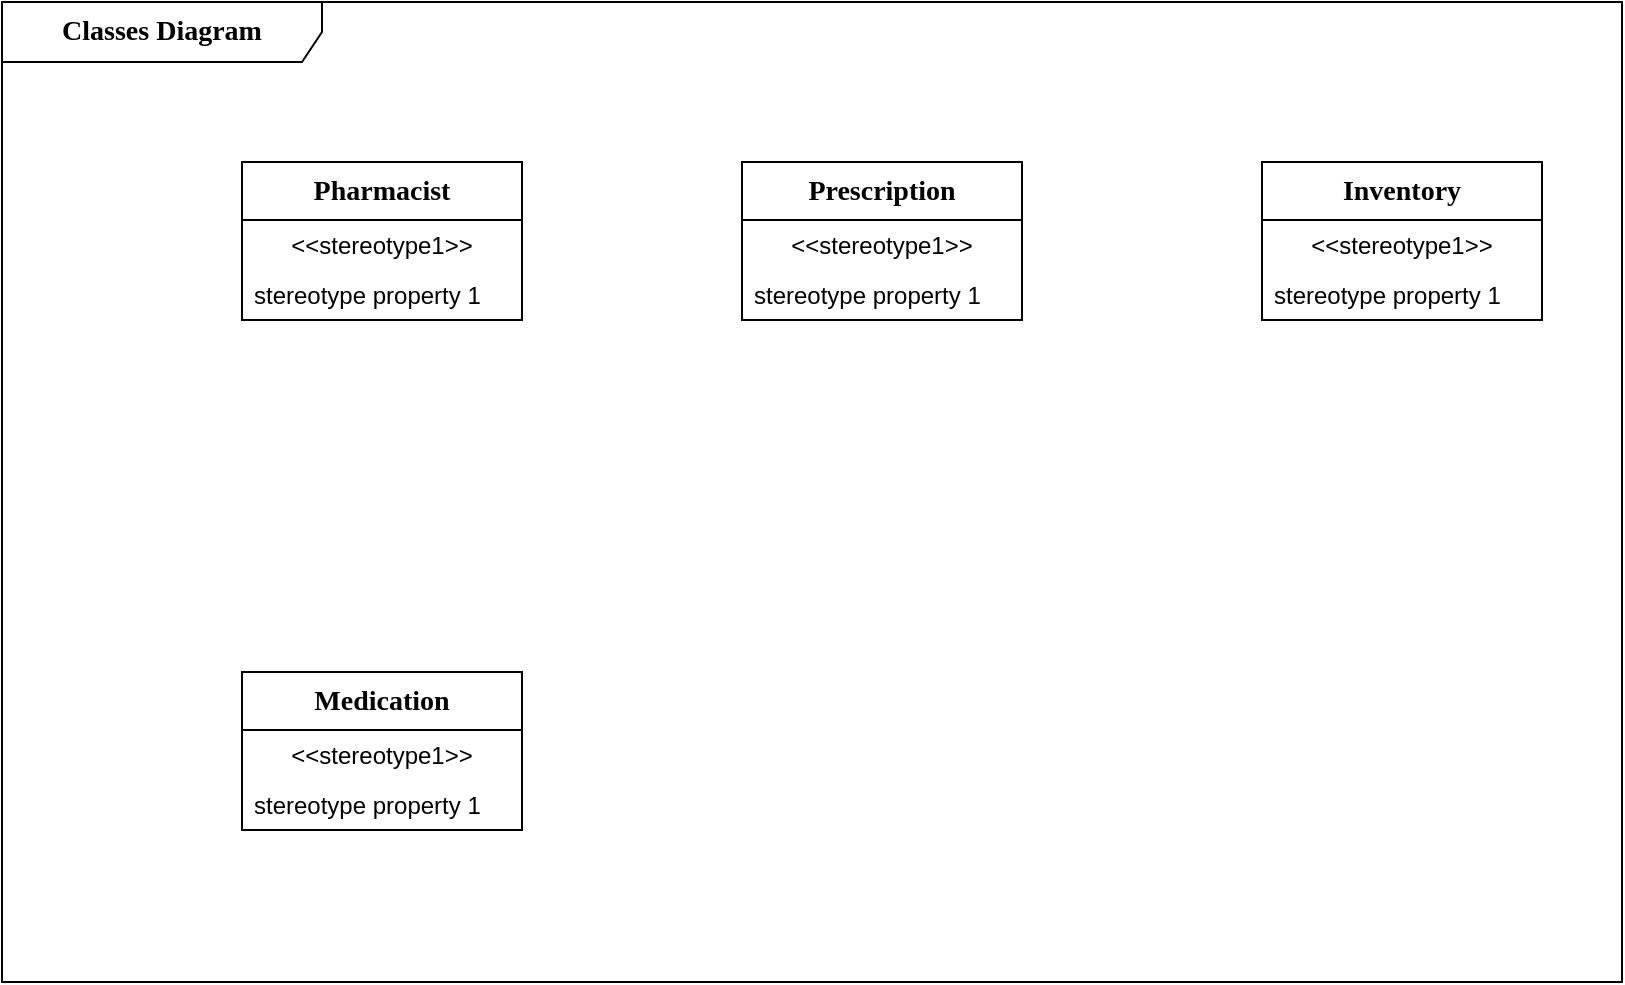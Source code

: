 <mxfile version="22.1.4" type="github">
  <diagram name="第 1 页" id="TqKDPVgios2m9M21Ib9q">
    <mxGraphModel dx="996" dy="569" grid="1" gridSize="10" guides="1" tooltips="1" connect="1" arrows="1" fold="1" page="1" pageScale="1" pageWidth="1169" pageHeight="827" math="0" shadow="0">
      <root>
        <mxCell id="0" />
        <mxCell id="1" parent="0" />
        <mxCell id="pDn7NoU3bp8SHhcb_bqM-1" value="&lt;font style=&quot;font-size: 14px;&quot; face=&quot;Times New Roman&quot;&gt;&lt;b&gt;Classes Diagram&lt;/b&gt;&lt;/font&gt;" style="shape=umlFrame;whiteSpace=wrap;html=1;pointerEvents=0;recursiveResize=0;container=1;collapsible=0;width=160;" vertex="1" parent="1">
          <mxGeometry x="40" width="810" height="490" as="geometry" />
        </mxCell>
        <mxCell id="pDn7NoU3bp8SHhcb_bqM-2" value="Pharmacist" style="swimlane;fontStyle=1;align=center;verticalAlign=middle;childLayout=stackLayout;horizontal=1;startSize=29;horizontalStack=0;resizeParent=1;resizeParentMax=0;resizeLast=0;collapsible=0;marginBottom=0;html=1;whiteSpace=wrap;fontFamily=Times New Roman;fontSize=14;" vertex="1" parent="pDn7NoU3bp8SHhcb_bqM-1">
          <mxGeometry x="120" y="80" width="140" height="79" as="geometry" />
        </mxCell>
        <mxCell id="pDn7NoU3bp8SHhcb_bqM-3" value="&amp;lt;&amp;lt;stereotype1&amp;gt;&amp;gt;" style="text;html=1;strokeColor=none;fillColor=none;align=center;verticalAlign=middle;spacingLeft=4;spacingRight=4;overflow=hidden;rotatable=0;points=[[0,0.5],[1,0.5]];portConstraint=eastwest;whiteSpace=wrap;" vertex="1" parent="pDn7NoU3bp8SHhcb_bqM-2">
          <mxGeometry y="29" width="140" height="25" as="geometry" />
        </mxCell>
        <mxCell id="pDn7NoU3bp8SHhcb_bqM-4" value="stereotype property 1" style="text;html=1;strokeColor=none;fillColor=none;align=left;verticalAlign=middle;spacingLeft=4;spacingRight=4;overflow=hidden;rotatable=0;points=[[0,0.5],[1,0.5]];portConstraint=eastwest;whiteSpace=wrap;" vertex="1" parent="pDn7NoU3bp8SHhcb_bqM-2">
          <mxGeometry y="54" width="140" height="25" as="geometry" />
        </mxCell>
        <mxCell id="pDn7NoU3bp8SHhcb_bqM-8" value="Medication" style="swimlane;fontStyle=1;align=center;verticalAlign=middle;childLayout=stackLayout;horizontal=1;startSize=29;horizontalStack=0;resizeParent=1;resizeParentMax=0;resizeLast=0;collapsible=0;marginBottom=0;html=1;whiteSpace=wrap;fontFamily=Times New Roman;fontSize=14;" vertex="1" parent="pDn7NoU3bp8SHhcb_bqM-1">
          <mxGeometry x="120" y="335" width="140" height="79" as="geometry" />
        </mxCell>
        <mxCell id="pDn7NoU3bp8SHhcb_bqM-9" value="&amp;lt;&amp;lt;stereotype1&amp;gt;&amp;gt;" style="text;html=1;strokeColor=none;fillColor=none;align=center;verticalAlign=middle;spacingLeft=4;spacingRight=4;overflow=hidden;rotatable=0;points=[[0,0.5],[1,0.5]];portConstraint=eastwest;whiteSpace=wrap;" vertex="1" parent="pDn7NoU3bp8SHhcb_bqM-8">
          <mxGeometry y="29" width="140" height="25" as="geometry" />
        </mxCell>
        <mxCell id="pDn7NoU3bp8SHhcb_bqM-10" value="stereotype property 1" style="text;html=1;strokeColor=none;fillColor=none;align=left;verticalAlign=middle;spacingLeft=4;spacingRight=4;overflow=hidden;rotatable=0;points=[[0,0.5],[1,0.5]];portConstraint=eastwest;whiteSpace=wrap;" vertex="1" parent="pDn7NoU3bp8SHhcb_bqM-8">
          <mxGeometry y="54" width="140" height="25" as="geometry" />
        </mxCell>
        <mxCell id="pDn7NoU3bp8SHhcb_bqM-5" value="Prescription" style="swimlane;fontStyle=1;align=center;verticalAlign=middle;childLayout=stackLayout;horizontal=1;startSize=29;horizontalStack=0;resizeParent=1;resizeParentMax=0;resizeLast=0;collapsible=0;marginBottom=0;html=1;whiteSpace=wrap;fontFamily=Times New Roman;fontSize=14;" vertex="1" parent="pDn7NoU3bp8SHhcb_bqM-1">
          <mxGeometry x="370" y="80" width="140" height="79" as="geometry" />
        </mxCell>
        <mxCell id="pDn7NoU3bp8SHhcb_bqM-6" value="&amp;lt;&amp;lt;stereotype1&amp;gt;&amp;gt;" style="text;html=1;strokeColor=none;fillColor=none;align=center;verticalAlign=middle;spacingLeft=4;spacingRight=4;overflow=hidden;rotatable=0;points=[[0,0.5],[1,0.5]];portConstraint=eastwest;whiteSpace=wrap;" vertex="1" parent="pDn7NoU3bp8SHhcb_bqM-5">
          <mxGeometry y="29" width="140" height="25" as="geometry" />
        </mxCell>
        <mxCell id="pDn7NoU3bp8SHhcb_bqM-7" value="stereotype property 1" style="text;html=1;strokeColor=none;fillColor=none;align=left;verticalAlign=middle;spacingLeft=4;spacingRight=4;overflow=hidden;rotatable=0;points=[[0,0.5],[1,0.5]];portConstraint=eastwest;whiteSpace=wrap;" vertex="1" parent="pDn7NoU3bp8SHhcb_bqM-5">
          <mxGeometry y="54" width="140" height="25" as="geometry" />
        </mxCell>
        <mxCell id="pDn7NoU3bp8SHhcb_bqM-11" value="Inventory" style="swimlane;fontStyle=1;align=center;verticalAlign=middle;childLayout=stackLayout;horizontal=1;startSize=29;horizontalStack=0;resizeParent=1;resizeParentMax=0;resizeLast=0;collapsible=0;marginBottom=0;html=1;whiteSpace=wrap;fontSize=14;fontFamily=Times New Roman;" vertex="1" parent="pDn7NoU3bp8SHhcb_bqM-1">
          <mxGeometry x="630" y="80" width="140" height="79" as="geometry" />
        </mxCell>
        <mxCell id="pDn7NoU3bp8SHhcb_bqM-12" value="&amp;lt;&amp;lt;stereotype1&amp;gt;&amp;gt;" style="text;html=1;strokeColor=none;fillColor=none;align=center;verticalAlign=middle;spacingLeft=4;spacingRight=4;overflow=hidden;rotatable=0;points=[[0,0.5],[1,0.5]];portConstraint=eastwest;whiteSpace=wrap;" vertex="1" parent="pDn7NoU3bp8SHhcb_bqM-11">
          <mxGeometry y="29" width="140" height="25" as="geometry" />
        </mxCell>
        <mxCell id="pDn7NoU3bp8SHhcb_bqM-13" value="stereotype property 1" style="text;html=1;strokeColor=none;fillColor=none;align=left;verticalAlign=middle;spacingLeft=4;spacingRight=4;overflow=hidden;rotatable=0;points=[[0,0.5],[1,0.5]];portConstraint=eastwest;whiteSpace=wrap;" vertex="1" parent="pDn7NoU3bp8SHhcb_bqM-11">
          <mxGeometry y="54" width="140" height="25" as="geometry" />
        </mxCell>
      </root>
    </mxGraphModel>
  </diagram>
</mxfile>
